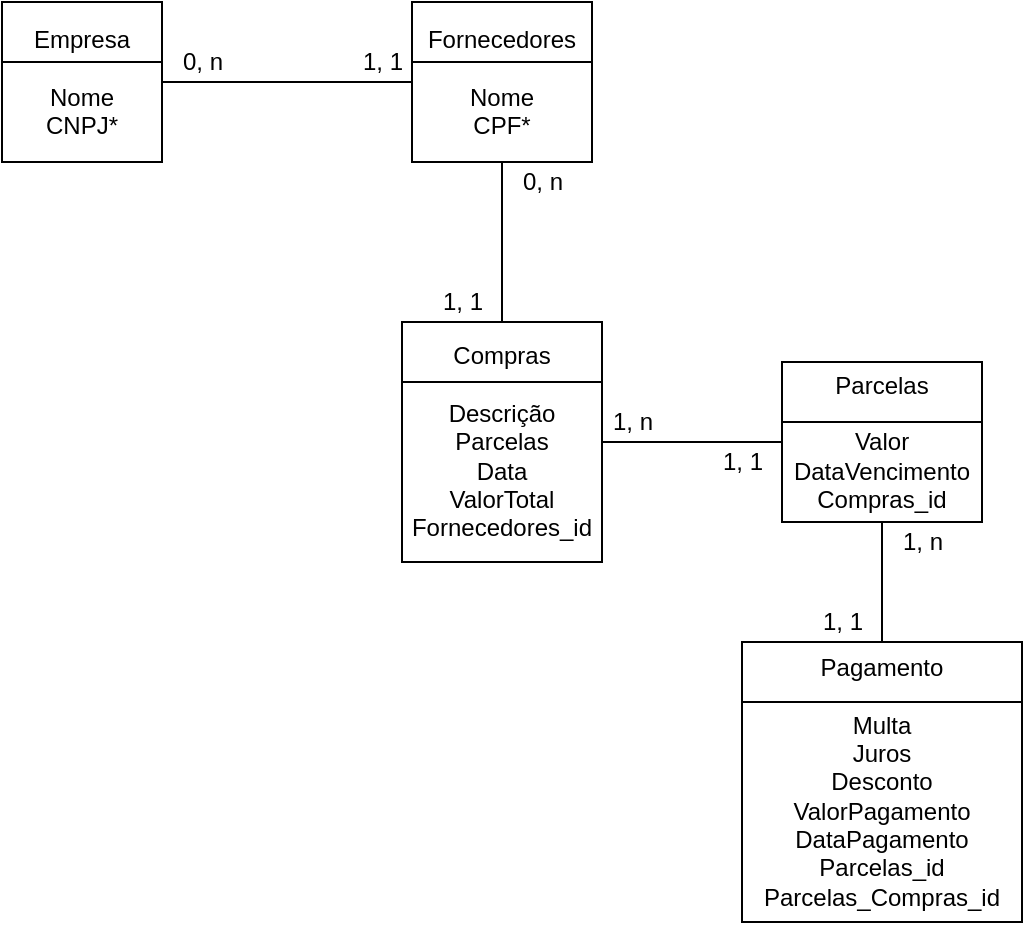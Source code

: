 <mxfile version="13.6.6" type="device"><diagram id="hrHoQgqkak2KB8sYWwO7" name="Page-1"><mxGraphModel dx="1099" dy="670" grid="1" gridSize="10" guides="1" tooltips="1" connect="1" arrows="1" fold="1" page="1" pageScale="1" pageWidth="850" pageHeight="1100" math="0" shadow="0"><root><mxCell id="0"/><mxCell id="1" parent="0"/><mxCell id="KmdGOhZi7lOM2m7dicON-6" style="edgeStyle=orthogonalEdgeStyle;rounded=0;orthogonalLoop=1;jettySize=auto;html=1;endArrow=none;endFill=0;" edge="1" parent="1" source="KmdGOhZi7lOM2m7dicON-1" target="KmdGOhZi7lOM2m7dicON-2"><mxGeometry relative="1" as="geometry"/></mxCell><mxCell id="KmdGOhZi7lOM2m7dicON-1" value="Empresa&lt;br&gt;&lt;br&gt;Nome&lt;br&gt;CNPJ*" style="shape=internalStorage;whiteSpace=wrap;html=1;backgroundOutline=1;dx=0;dy=30;" vertex="1" parent="1"><mxGeometry x="190" y="90" width="80" height="80" as="geometry"/></mxCell><mxCell id="KmdGOhZi7lOM2m7dicON-2" value="Fornecedores&lt;br&gt;&lt;br&gt;Nome&lt;br&gt;CPF*" style="shape=internalStorage;whiteSpace=wrap;html=1;backgroundOutline=1;dx=0;dy=30;" vertex="1" parent="1"><mxGeometry x="395" y="90" width="90" height="80" as="geometry"/></mxCell><mxCell id="KmdGOhZi7lOM2m7dicON-10" style="edgeStyle=orthogonalEdgeStyle;rounded=0;orthogonalLoop=1;jettySize=auto;html=1;entryX=0.5;entryY=1;entryDx=0;entryDy=0;endArrow=none;endFill=0;" edge="1" parent="1" source="KmdGOhZi7lOM2m7dicON-3" target="KmdGOhZi7lOM2m7dicON-2"><mxGeometry relative="1" as="geometry"/></mxCell><mxCell id="KmdGOhZi7lOM2m7dicON-14" style="edgeStyle=orthogonalEdgeStyle;rounded=0;orthogonalLoop=1;jettySize=auto;html=1;entryX=0;entryY=0.5;entryDx=0;entryDy=0;endArrow=none;endFill=0;" edge="1" parent="1" source="KmdGOhZi7lOM2m7dicON-3" target="KmdGOhZi7lOM2m7dicON-4"><mxGeometry relative="1" as="geometry"/></mxCell><mxCell id="KmdGOhZi7lOM2m7dicON-3" value="Compras&lt;br&gt;&lt;br&gt;Descrição&lt;br&gt;Parcelas&lt;br&gt;Data&lt;br&gt;ValorTotal&lt;br&gt;Fornecedores_id" style="shape=internalStorage;whiteSpace=wrap;html=1;backgroundOutline=1;dx=0;dy=30;" vertex="1" parent="1"><mxGeometry x="390" y="250" width="100" height="120" as="geometry"/></mxCell><mxCell id="KmdGOhZi7lOM2m7dicON-31" style="edgeStyle=orthogonalEdgeStyle;rounded=0;orthogonalLoop=1;jettySize=auto;html=1;entryX=0.5;entryY=0;entryDx=0;entryDy=0;endArrow=none;endFill=0;" edge="1" parent="1" source="KmdGOhZi7lOM2m7dicON-4" target="KmdGOhZi7lOM2m7dicON-29"><mxGeometry relative="1" as="geometry"/></mxCell><mxCell id="KmdGOhZi7lOM2m7dicON-4" value="Parcelas&lt;br&gt;&lt;br&gt;Valor&lt;br&gt;DataVencimento&lt;br&gt;Compras_id" style="shape=internalStorage;whiteSpace=wrap;html=1;backgroundOutline=1;dx=0;dy=30;" vertex="1" parent="1"><mxGeometry x="580" y="270" width="100" height="80" as="geometry"/></mxCell><mxCell id="KmdGOhZi7lOM2m7dicON-7" value="0, n" style="text;html=1;align=center;verticalAlign=middle;resizable=0;points=[];autosize=1;" vertex="1" parent="1"><mxGeometry x="270" y="110" width="40" height="20" as="geometry"/></mxCell><mxCell id="KmdGOhZi7lOM2m7dicON-8" value="1, 1" style="text;html=1;align=center;verticalAlign=middle;resizable=0;points=[];autosize=1;" vertex="1" parent="1"><mxGeometry x="360" y="110" width="40" height="20" as="geometry"/></mxCell><mxCell id="KmdGOhZi7lOM2m7dicON-11" value="0, n" style="text;html=1;align=center;verticalAlign=middle;resizable=0;points=[];autosize=1;" vertex="1" parent="1"><mxGeometry x="440" y="170" width="40" height="20" as="geometry"/></mxCell><mxCell id="KmdGOhZi7lOM2m7dicON-12" value="1, 1" style="text;html=1;align=center;verticalAlign=middle;resizable=0;points=[];autosize=1;" vertex="1" parent="1"><mxGeometry x="400" y="230" width="40" height="20" as="geometry"/></mxCell><mxCell id="KmdGOhZi7lOM2m7dicON-15" value="1, n" style="text;html=1;align=center;verticalAlign=middle;resizable=0;points=[];autosize=1;" vertex="1" parent="1"><mxGeometry x="485" y="290" width="40" height="20" as="geometry"/></mxCell><mxCell id="KmdGOhZi7lOM2m7dicON-16" value="1, 1" style="text;html=1;align=center;verticalAlign=middle;resizable=0;points=[];autosize=1;" vertex="1" parent="1"><mxGeometry x="540" y="310" width="40" height="20" as="geometry"/></mxCell><mxCell id="KmdGOhZi7lOM2m7dicON-29" value="Pagamento&lt;br&gt;&lt;br&gt;Multa&lt;br&gt;Juros&lt;br&gt;Desconto&lt;br&gt;ValorPagamento&lt;br&gt;DataPagamento&lt;br&gt;Parcelas_id&lt;br&gt;Parcelas_Compras_id" style="shape=internalStorage;whiteSpace=wrap;html=1;backgroundOutline=1;dx=0;dy=30;" vertex="1" parent="1"><mxGeometry x="560" y="410" width="140" height="140" as="geometry"/></mxCell><mxCell id="KmdGOhZi7lOM2m7dicON-32" value="1, n" style="text;html=1;align=center;verticalAlign=middle;resizable=0;points=[];autosize=1;" vertex="1" parent="1"><mxGeometry x="630" y="350" width="40" height="20" as="geometry"/></mxCell><mxCell id="KmdGOhZi7lOM2m7dicON-33" value="1, 1" style="text;html=1;align=center;verticalAlign=middle;resizable=0;points=[];autosize=1;" vertex="1" parent="1"><mxGeometry x="590" y="390" width="40" height="20" as="geometry"/></mxCell></root></mxGraphModel></diagram></mxfile>